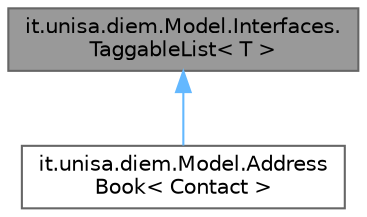 digraph "it.unisa.diem.Model.Interfaces.TaggableList&lt; T &gt;"
{
 // LATEX_PDF_SIZE
  bgcolor="transparent";
  edge [fontname=Helvetica,fontsize=10,labelfontname=Helvetica,labelfontsize=10];
  node [fontname=Helvetica,fontsize=10,shape=box,height=0.2,width=0.4];
  Node1 [id="Node000001",label="it.unisa.diem.Model.Interfaces.\lTaggableList\< T \>",height=0.2,width=0.4,color="gray40", fillcolor="grey60", style="filled", fontcolor="black",tooltip="Interface that grants methods to manage a set of Tags, each associated with a set of Taggable element..."];
  Node1 -> Node2 [id="edge1_Node000001_Node000002",dir="back",color="steelblue1",style="solid",tooltip=" "];
  Node2 [id="Node000002",label="it.unisa.diem.Model.Address\lBook\< Contact \>",height=0.2,width=0.4,color="gray40", fillcolor="white", style="filled",URL="$classit_1_1unisa_1_1diem_1_1Model_1_1AddressBook.html",tooltip="Main model for the address book view."];
}
